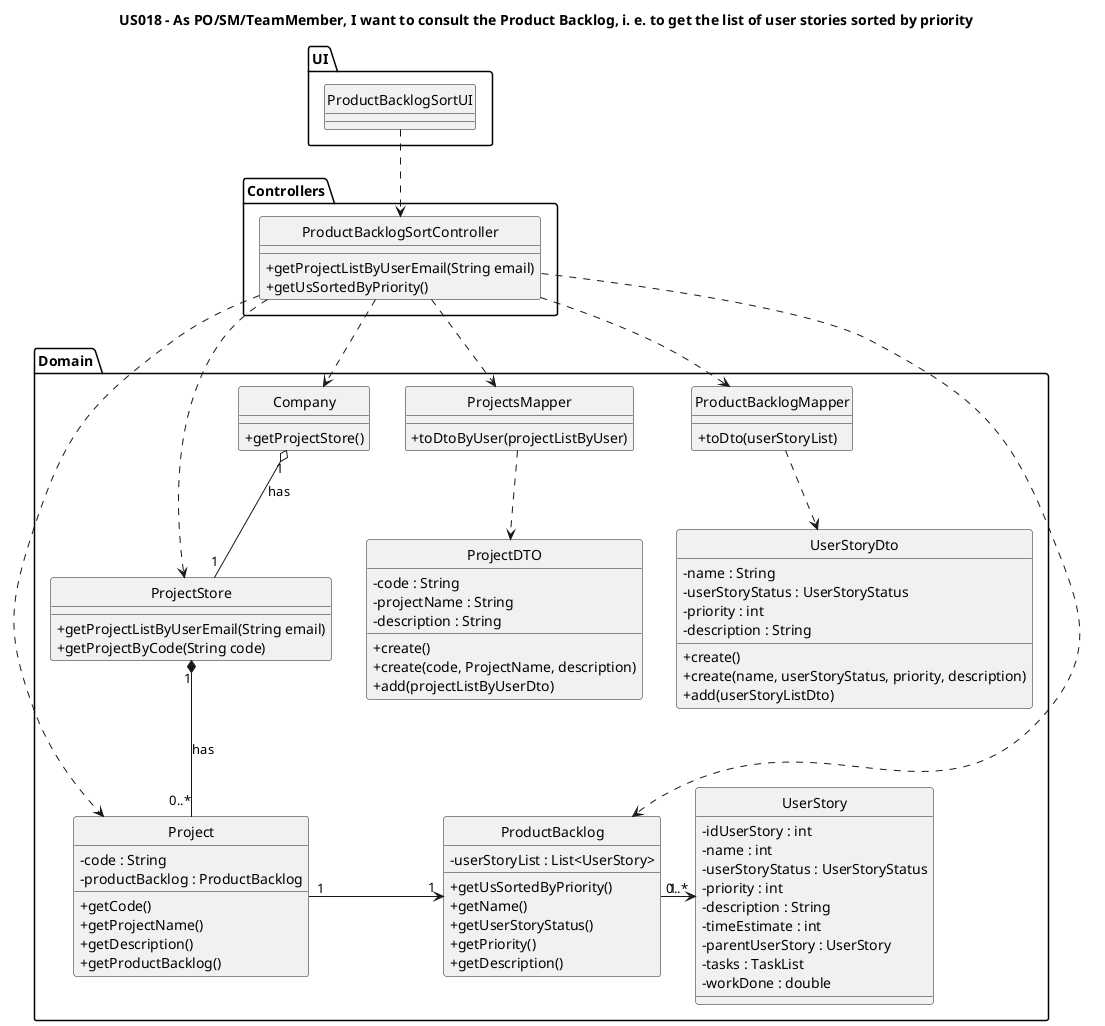 @startuml
'https://plantuml.com/class-diagram

hide circle
skinparam classAttributeIconSize 0

title US018 - As PO/SM/TeamMember, I want to consult the Product Backlog, i. e. to get the list of user stories sorted by priority

package "UI"{
class ProductBacklogSortUI {
}
}

package "Controllers"{
class ProductBacklogSortController {
    +getProjectListByUserEmail(String email)
    +getUsSortedByPriority()
}
}
package "Domain"{
class Company {
    +getProjectStore()
}

class ProjectStore {
+getProjectListByUserEmail(String email)
+getProjectByCode(String code)
}

class Project {
-code : String
-productBacklog : ProductBacklog
+getCode()
+getProjectName()
+getDescription()
+getProductBacklog()
}

class ProductBacklog {
-userStoryList : List<UserStory>
+getUsSortedByPriority()
+getName()
+getUserStoryStatus()
+getPriority()
+getDescription()
}

class UserStory {
- idUserStory : int
- name : int
- userStoryStatus : UserStoryStatus
- priority : int
- description : String
- timeEstimate : int
- parentUserStory : UserStory
- tasks : TaskList
- workDone : double
}

class ProjectsMapper {
+toDtoByUser(projectListByUser)
}

class ProductBacklogMapper{
+toDto(userStoryList)
}

class ProjectDTO{
-code : String
-projectName : String
-description : String
+create()
+create(code, ProjectName, description)
+add(projectListByUserDto)
}

class UserStoryDto{
-name : String
-userStoryStatus : UserStoryStatus
-priority : int
- description : String
+create()
+create(name, userStoryStatus, priority, description)
+add(userStoryListDto)
}


ProductBacklogSortUI ..> ProductBacklogSortController

ProductBacklogSortController ..> Company
ProductBacklogSortController ..> ProjectStore
ProductBacklogSortController ..> ProjectsMapper
ProductBacklogSortController ..> Project
ProductBacklogSortController ..> ProductBacklog
ProductBacklogSortController ..> ProductBacklogMapper
ProjectsMapper ..> ProjectDTO
ProductBacklogMapper ..> UserStoryDto

Company "1" o-- "1" ProjectStore: has
ProjectStore "1" *-- "0..*" Project: has
Project "1" -> "1" ProductBacklog
ProductBacklog "1" -> "0..*" UserStory
@enduml